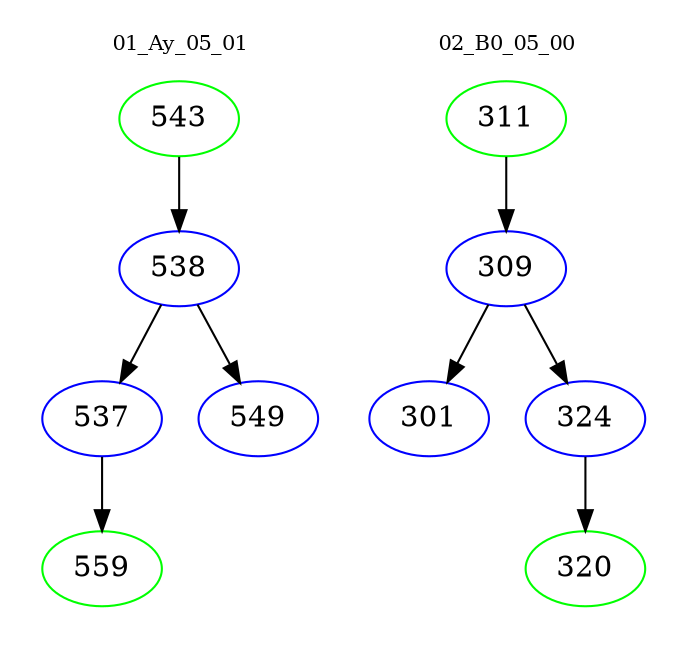 digraph{
subgraph cluster_0 {
color = white
label = "01_Ay_05_01";
fontsize=10;
T0_543 [label="543", color="green"]
T0_543 -> T0_538 [color="black"]
T0_538 [label="538", color="blue"]
T0_538 -> T0_537 [color="black"]
T0_537 [label="537", color="blue"]
T0_537 -> T0_559 [color="black"]
T0_559 [label="559", color="green"]
T0_538 -> T0_549 [color="black"]
T0_549 [label="549", color="blue"]
}
subgraph cluster_1 {
color = white
label = "02_B0_05_00";
fontsize=10;
T1_311 [label="311", color="green"]
T1_311 -> T1_309 [color="black"]
T1_309 [label="309", color="blue"]
T1_309 -> T1_301 [color="black"]
T1_301 [label="301", color="blue"]
T1_309 -> T1_324 [color="black"]
T1_324 [label="324", color="blue"]
T1_324 -> T1_320 [color="black"]
T1_320 [label="320", color="green"]
}
}
